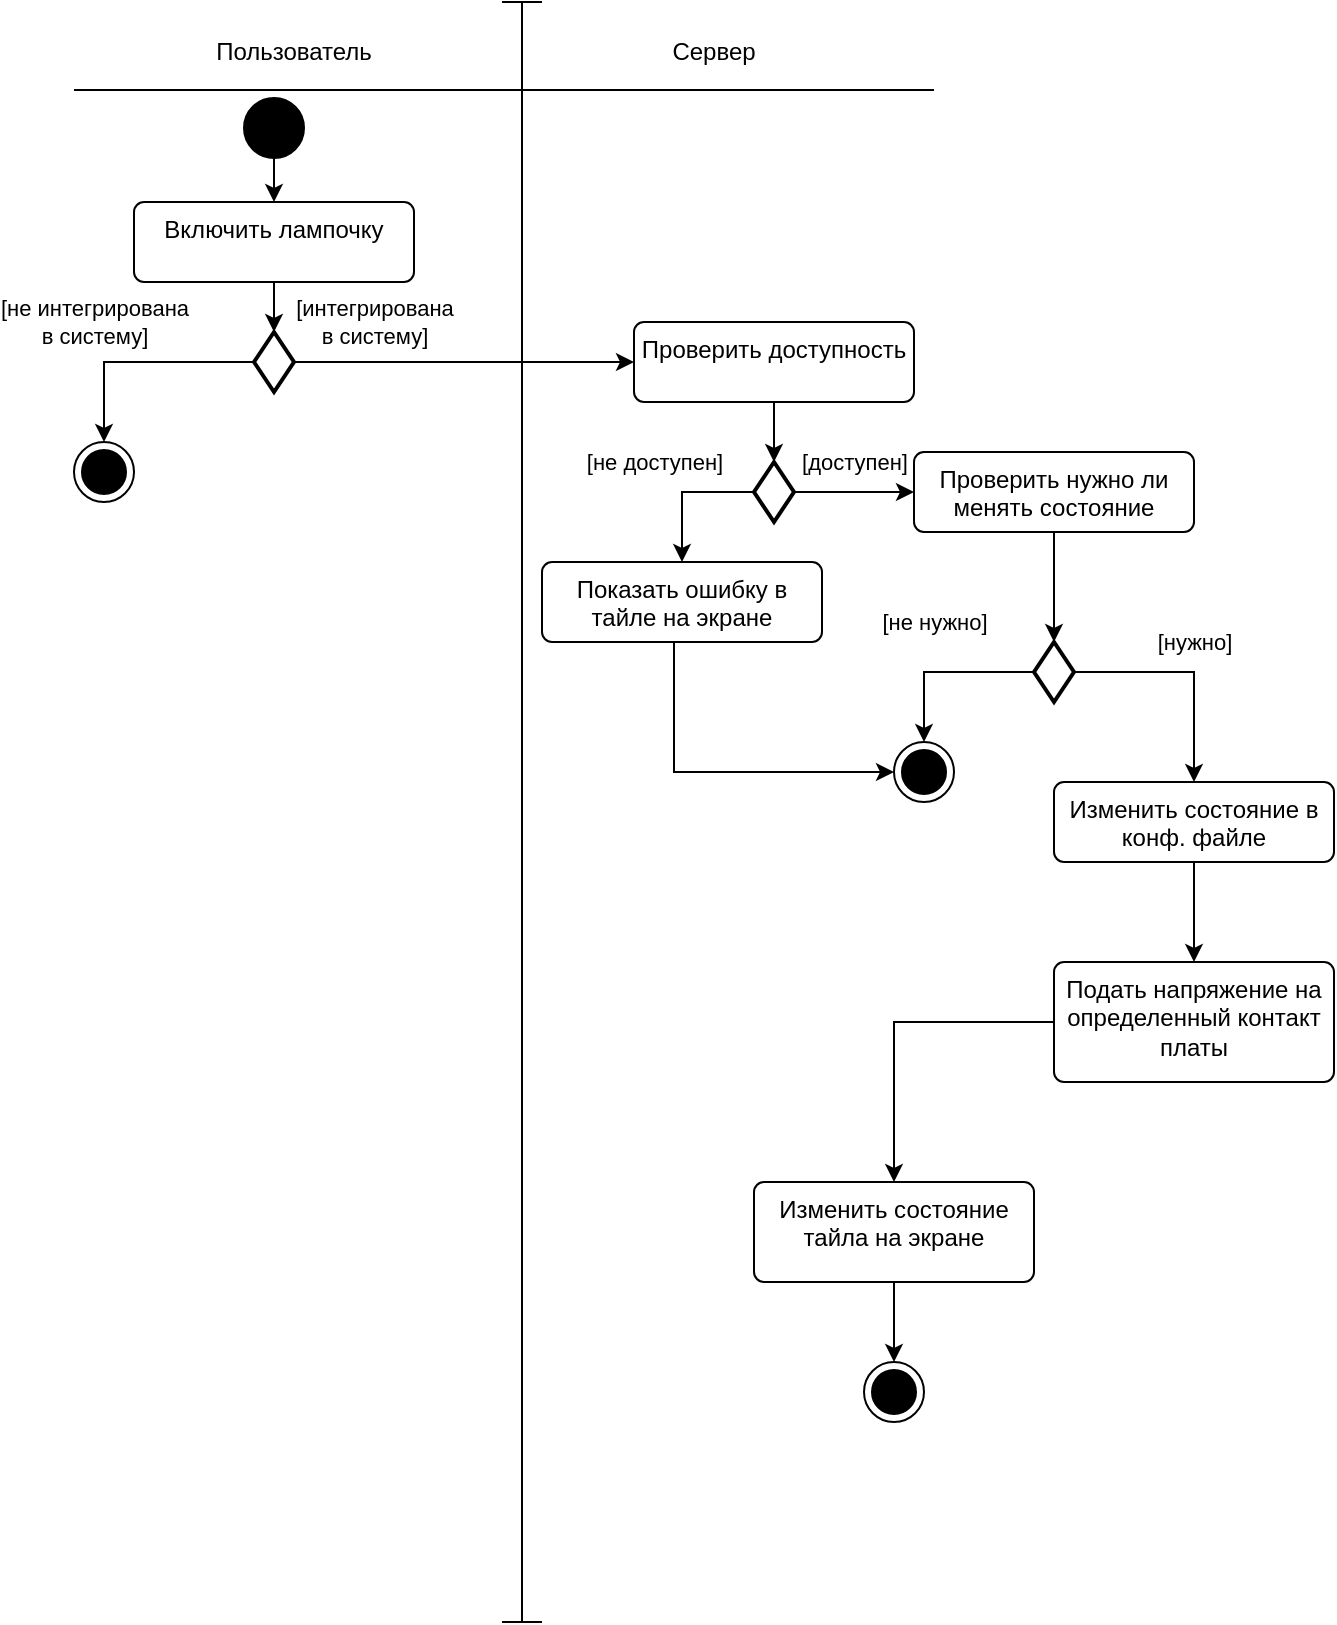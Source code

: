 <mxfile version="22.1.8" type="github">
  <diagram name="Страница — 1" id="4VPVh0jdXXFnkS001Gz_">
    <mxGraphModel dx="1593" dy="656" grid="1" gridSize="10" guides="1" tooltips="1" connect="1" arrows="1" fold="1" page="1" pageScale="1" pageWidth="827" pageHeight="1169" math="0" shadow="0">
      <root>
        <mxCell id="0" />
        <mxCell id="1" parent="0" />
        <mxCell id="L15Q_ider17hOIwXuhBm-1" value="" style="line;strokeWidth=1;fillColor=none;align=left;verticalAlign=middle;spacingTop=-1;spacingLeft=3;spacingRight=3;rotatable=0;labelPosition=right;points=[];portConstraint=eastwest;strokeColor=inherit;" vertex="1" parent="1">
          <mxGeometry x="190" y="40" width="430" height="8" as="geometry" />
        </mxCell>
        <mxCell id="L15Q_ider17hOIwXuhBm-6" value="" style="shape=crossbar;whiteSpace=wrap;html=1;rounded=1;direction=south;" vertex="1" parent="1">
          <mxGeometry x="404" width="20" height="810" as="geometry" />
        </mxCell>
        <mxCell id="L15Q_ider17hOIwXuhBm-7" value="Пользователь" style="text;html=1;strokeColor=none;fillColor=none;align=center;verticalAlign=middle;whiteSpace=wrap;rounded=0;" vertex="1" parent="1">
          <mxGeometry x="270" y="10" width="60" height="30" as="geometry" />
        </mxCell>
        <mxCell id="L15Q_ider17hOIwXuhBm-8" value="Сервер" style="text;html=1;strokeColor=none;fillColor=none;align=center;verticalAlign=middle;whiteSpace=wrap;rounded=0;" vertex="1" parent="1">
          <mxGeometry x="480" y="10" width="60" height="30" as="geometry" />
        </mxCell>
        <mxCell id="L15Q_ider17hOIwXuhBm-9" value="Включить лампочку" style="html=1;align=center;verticalAlign=top;rounded=1;absoluteArcSize=1;arcSize=10;dashed=0;whiteSpace=wrap;" vertex="1" parent="1">
          <mxGeometry x="220" y="100" width="140" height="40" as="geometry" />
        </mxCell>
        <mxCell id="L15Q_ider17hOIwXuhBm-15" value="[интегрирована &lt;br&gt;в систему]" style="edgeStyle=orthogonalEdgeStyle;rounded=0;orthogonalLoop=1;jettySize=auto;html=1;" edge="1" parent="1" source="L15Q_ider17hOIwXuhBm-10" target="L15Q_ider17hOIwXuhBm-13">
          <mxGeometry x="-0.529" y="20" relative="1" as="geometry">
            <mxPoint as="offset" />
          </mxGeometry>
        </mxCell>
        <mxCell id="L15Q_ider17hOIwXuhBm-37" value="&lt;span style=&quot;color: rgb(0, 0, 0); font-family: Helvetica; font-size: 11px; font-style: normal; font-variant-ligatures: normal; font-variant-caps: normal; font-weight: 400; letter-spacing: normal; orphans: 2; text-align: center; text-indent: 0px; text-transform: none; widows: 2; word-spacing: 0px; -webkit-text-stroke-width: 0px; background-color: rgb(255, 255, 255); text-decoration-thickness: initial; text-decoration-style: initial; text-decoration-color: initial; float: none; display: inline !important;&quot;&gt;[не интегрирована&lt;/span&gt;&lt;br style=&quot;border-color: var(--border-color); color: rgb(0, 0, 0); font-family: Helvetica; font-size: 11px; font-style: normal; font-variant-ligatures: normal; font-variant-caps: normal; font-weight: 400; letter-spacing: normal; orphans: 2; text-align: center; text-indent: 0px; text-transform: none; widows: 2; word-spacing: 0px; -webkit-text-stroke-width: 0px; text-decoration-thickness: initial; text-decoration-style: initial; text-decoration-color: initial;&quot;&gt;&lt;span style=&quot;color: rgb(0, 0, 0); font-family: Helvetica; font-size: 11px; font-style: normal; font-variant-ligatures: normal; font-variant-caps: normal; font-weight: 400; letter-spacing: normal; orphans: 2; text-align: center; text-indent: 0px; text-transform: none; widows: 2; word-spacing: 0px; -webkit-text-stroke-width: 0px; background-color: rgb(255, 255, 255); text-decoration-thickness: initial; text-decoration-style: initial; text-decoration-color: initial; float: none; display: inline !important;&quot;&gt;в систему]&lt;/span&gt;" style="edgeStyle=orthogonalEdgeStyle;rounded=0;orthogonalLoop=1;jettySize=auto;html=1;entryX=0.5;entryY=0;entryDx=0;entryDy=0;" edge="1" parent="1" source="L15Q_ider17hOIwXuhBm-10" target="L15Q_ider17hOIwXuhBm-36">
          <mxGeometry x="0.304" y="-21" relative="1" as="geometry">
            <mxPoint x="16" y="-20" as="offset" />
          </mxGeometry>
        </mxCell>
        <mxCell id="L15Q_ider17hOIwXuhBm-10" value="" style="strokeWidth=2;html=1;shape=mxgraph.flowchart.decision;whiteSpace=wrap;" vertex="1" parent="1">
          <mxGeometry x="280" y="165" width="20" height="30" as="geometry" />
        </mxCell>
        <mxCell id="L15Q_ider17hOIwXuhBm-11" style="edgeStyle=orthogonalEdgeStyle;rounded=0;orthogonalLoop=1;jettySize=auto;html=1;entryX=0.5;entryY=0;entryDx=0;entryDy=0;entryPerimeter=0;" edge="1" parent="1" source="L15Q_ider17hOIwXuhBm-9" target="L15Q_ider17hOIwXuhBm-10">
          <mxGeometry relative="1" as="geometry" />
        </mxCell>
        <mxCell id="L15Q_ider17hOIwXuhBm-13" value="Проверить доступность" style="html=1;align=center;verticalAlign=top;rounded=1;absoluteArcSize=1;arcSize=10;dashed=0;whiteSpace=wrap;" vertex="1" parent="1">
          <mxGeometry x="470" y="160" width="140" height="40" as="geometry" />
        </mxCell>
        <mxCell id="L15Q_ider17hOIwXuhBm-14" value="Проверить нужно ли менять состояние" style="html=1;align=center;verticalAlign=top;rounded=1;absoluteArcSize=1;arcSize=10;dashed=0;whiteSpace=wrap;" vertex="1" parent="1">
          <mxGeometry x="610" y="225" width="140" height="40" as="geometry" />
        </mxCell>
        <mxCell id="L15Q_ider17hOIwXuhBm-18" value="[доступен]" style="edgeStyle=orthogonalEdgeStyle;rounded=0;orthogonalLoop=1;jettySize=auto;html=1;entryX=0;entryY=0.5;entryDx=0;entryDy=0;" edge="1" parent="1" source="L15Q_ider17hOIwXuhBm-16" target="L15Q_ider17hOIwXuhBm-14">
          <mxGeometry y="15" relative="1" as="geometry">
            <mxPoint as="offset" />
          </mxGeometry>
        </mxCell>
        <mxCell id="L15Q_ider17hOIwXuhBm-35" value="[не доступен]" style="edgeStyle=orthogonalEdgeStyle;rounded=0;orthogonalLoop=1;jettySize=auto;html=1;entryX=0.5;entryY=0;entryDx=0;entryDy=0;" edge="1" parent="1" source="L15Q_ider17hOIwXuhBm-16" target="L15Q_ider17hOIwXuhBm-34">
          <mxGeometry x="0.014" y="-21" relative="1" as="geometry">
            <Array as="points">
              <mxPoint x="494" y="245" />
            </Array>
            <mxPoint x="7" y="-15" as="offset" />
          </mxGeometry>
        </mxCell>
        <mxCell id="L15Q_ider17hOIwXuhBm-16" value="" style="strokeWidth=2;html=1;shape=mxgraph.flowchart.decision;whiteSpace=wrap;" vertex="1" parent="1">
          <mxGeometry x="530" y="230" width="20" height="30" as="geometry" />
        </mxCell>
        <mxCell id="L15Q_ider17hOIwXuhBm-17" style="edgeStyle=orthogonalEdgeStyle;rounded=0;orthogonalLoop=1;jettySize=auto;html=1;entryX=0.5;entryY=0;entryDx=0;entryDy=0;entryPerimeter=0;" edge="1" parent="1" source="L15Q_ider17hOIwXuhBm-13" target="L15Q_ider17hOIwXuhBm-16">
          <mxGeometry relative="1" as="geometry" />
        </mxCell>
        <mxCell id="L15Q_ider17hOIwXuhBm-25" style="edgeStyle=orthogonalEdgeStyle;rounded=0;orthogonalLoop=1;jettySize=auto;html=1;entryX=0.5;entryY=0;entryDx=0;entryDy=0;" edge="1" parent="1" source="L15Q_ider17hOIwXuhBm-19" target="L15Q_ider17hOIwXuhBm-24">
          <mxGeometry relative="1" as="geometry" />
        </mxCell>
        <mxCell id="L15Q_ider17hOIwXuhBm-19" value="Изменить состояние в конф. файле" style="html=1;align=center;verticalAlign=top;rounded=1;absoluteArcSize=1;arcSize=10;dashed=0;whiteSpace=wrap;" vertex="1" parent="1">
          <mxGeometry x="680" y="390" width="140" height="40" as="geometry" />
        </mxCell>
        <mxCell id="L15Q_ider17hOIwXuhBm-23" value="&lt;span style=&quot;color: rgb(0, 0, 0); font-family: Helvetica; font-size: 11px; font-style: normal; font-variant-ligatures: normal; font-variant-caps: normal; font-weight: 400; letter-spacing: normal; orphans: 2; text-align: center; text-indent: 0px; text-transform: none; widows: 2; word-spacing: 0px; -webkit-text-stroke-width: 0px; background-color: rgb(255, 255, 255); text-decoration-thickness: initial; text-decoration-style: initial; text-decoration-color: initial; float: none; display: inline !important;&quot;&gt;[нужно]&lt;/span&gt;" style="edgeStyle=orthogonalEdgeStyle;rounded=0;orthogonalLoop=1;jettySize=auto;html=1;entryX=0.5;entryY=0;entryDx=0;entryDy=0;" edge="1" parent="1" source="L15Q_ider17hOIwXuhBm-21" target="L15Q_ider17hOIwXuhBm-19">
          <mxGeometry x="0.043" y="-15" relative="1" as="geometry">
            <Array as="points">
              <mxPoint x="750" y="335" />
            </Array>
            <mxPoint x="15" y="-15" as="offset" />
          </mxGeometry>
        </mxCell>
        <mxCell id="L15Q_ider17hOIwXuhBm-21" value="" style="strokeWidth=2;html=1;shape=mxgraph.flowchart.decision;whiteSpace=wrap;" vertex="1" parent="1">
          <mxGeometry x="670" y="320" width="20" height="30" as="geometry" />
        </mxCell>
        <mxCell id="L15Q_ider17hOIwXuhBm-22" style="edgeStyle=orthogonalEdgeStyle;rounded=0;orthogonalLoop=1;jettySize=auto;html=1;entryX=0.5;entryY=0;entryDx=0;entryDy=0;entryPerimeter=0;" edge="1" parent="1" source="L15Q_ider17hOIwXuhBm-14" target="L15Q_ider17hOIwXuhBm-21">
          <mxGeometry relative="1" as="geometry" />
        </mxCell>
        <mxCell id="L15Q_ider17hOIwXuhBm-33" style="edgeStyle=orthogonalEdgeStyle;rounded=0;orthogonalLoop=1;jettySize=auto;html=1;" edge="1" parent="1" source="L15Q_ider17hOIwXuhBm-24" target="L15Q_ider17hOIwXuhBm-32">
          <mxGeometry relative="1" as="geometry" />
        </mxCell>
        <mxCell id="L15Q_ider17hOIwXuhBm-24" value="Подать напряжение на определенный контакт платы" style="html=1;align=center;verticalAlign=top;rounded=1;absoluteArcSize=1;arcSize=10;dashed=0;whiteSpace=wrap;" vertex="1" parent="1">
          <mxGeometry x="680" y="480" width="140" height="60" as="geometry" />
        </mxCell>
        <mxCell id="L15Q_ider17hOIwXuhBm-27" value="[не нужно]" style="edgeStyle=orthogonalEdgeStyle;rounded=0;orthogonalLoop=1;jettySize=auto;html=1;entryX=0.5;entryY=0;entryDx=0;entryDy=0;" edge="1" parent="1" source="L15Q_ider17hOIwXuhBm-21" target="L15Q_ider17hOIwXuhBm-28">
          <mxGeometry x="0.111" y="-25" relative="1" as="geometry">
            <mxPoint x="620" y="370" as="targetPoint" />
            <mxPoint as="offset" />
          </mxGeometry>
        </mxCell>
        <mxCell id="L15Q_ider17hOIwXuhBm-28" value="" style="ellipse;html=1;shape=endState;fillColor=strokeColor;" vertex="1" parent="1">
          <mxGeometry x="600" y="370" width="30" height="30" as="geometry" />
        </mxCell>
        <mxCell id="L15Q_ider17hOIwXuhBm-31" style="edgeStyle=orthogonalEdgeStyle;rounded=0;orthogonalLoop=1;jettySize=auto;html=1;entryX=0.5;entryY=0;entryDx=0;entryDy=0;" edge="1" parent="1" source="L15Q_ider17hOIwXuhBm-29" target="L15Q_ider17hOIwXuhBm-9">
          <mxGeometry relative="1" as="geometry" />
        </mxCell>
        <mxCell id="L15Q_ider17hOIwXuhBm-29" value="" style="ellipse;fillColor=strokeColor;html=1;" vertex="1" parent="1">
          <mxGeometry x="275" y="48" width="30" height="30" as="geometry" />
        </mxCell>
        <mxCell id="L15Q_ider17hOIwXuhBm-42" style="edgeStyle=orthogonalEdgeStyle;rounded=0;orthogonalLoop=1;jettySize=auto;html=1;" edge="1" parent="1" source="L15Q_ider17hOIwXuhBm-32" target="L15Q_ider17hOIwXuhBm-41">
          <mxGeometry relative="1" as="geometry" />
        </mxCell>
        <mxCell id="L15Q_ider17hOIwXuhBm-32" value="Изменить состояние тайла на экране" style="html=1;align=center;verticalAlign=top;rounded=1;absoluteArcSize=1;arcSize=10;dashed=0;whiteSpace=wrap;" vertex="1" parent="1">
          <mxGeometry x="530" y="590" width="140" height="50" as="geometry" />
        </mxCell>
        <mxCell id="L15Q_ider17hOIwXuhBm-40" style="edgeStyle=orthogonalEdgeStyle;rounded=0;orthogonalLoop=1;jettySize=auto;html=1;entryX=0;entryY=0.5;entryDx=0;entryDy=0;" edge="1" parent="1" source="L15Q_ider17hOIwXuhBm-34" target="L15Q_ider17hOIwXuhBm-28">
          <mxGeometry relative="1" as="geometry">
            <Array as="points">
              <mxPoint x="490" y="385" />
            </Array>
          </mxGeometry>
        </mxCell>
        <mxCell id="L15Q_ider17hOIwXuhBm-34" value="Показать ошибку в тайле на экране" style="html=1;align=center;verticalAlign=top;rounded=1;absoluteArcSize=1;arcSize=10;dashed=0;whiteSpace=wrap;" vertex="1" parent="1">
          <mxGeometry x="424" y="280" width="140" height="40" as="geometry" />
        </mxCell>
        <mxCell id="L15Q_ider17hOIwXuhBm-36" value="" style="ellipse;html=1;shape=endState;fillColor=strokeColor;" vertex="1" parent="1">
          <mxGeometry x="190" y="220" width="30" height="30" as="geometry" />
        </mxCell>
        <mxCell id="L15Q_ider17hOIwXuhBm-41" value="" style="ellipse;html=1;shape=endState;fillColor=strokeColor;" vertex="1" parent="1">
          <mxGeometry x="585" y="680" width="30" height="30" as="geometry" />
        </mxCell>
      </root>
    </mxGraphModel>
  </diagram>
</mxfile>
